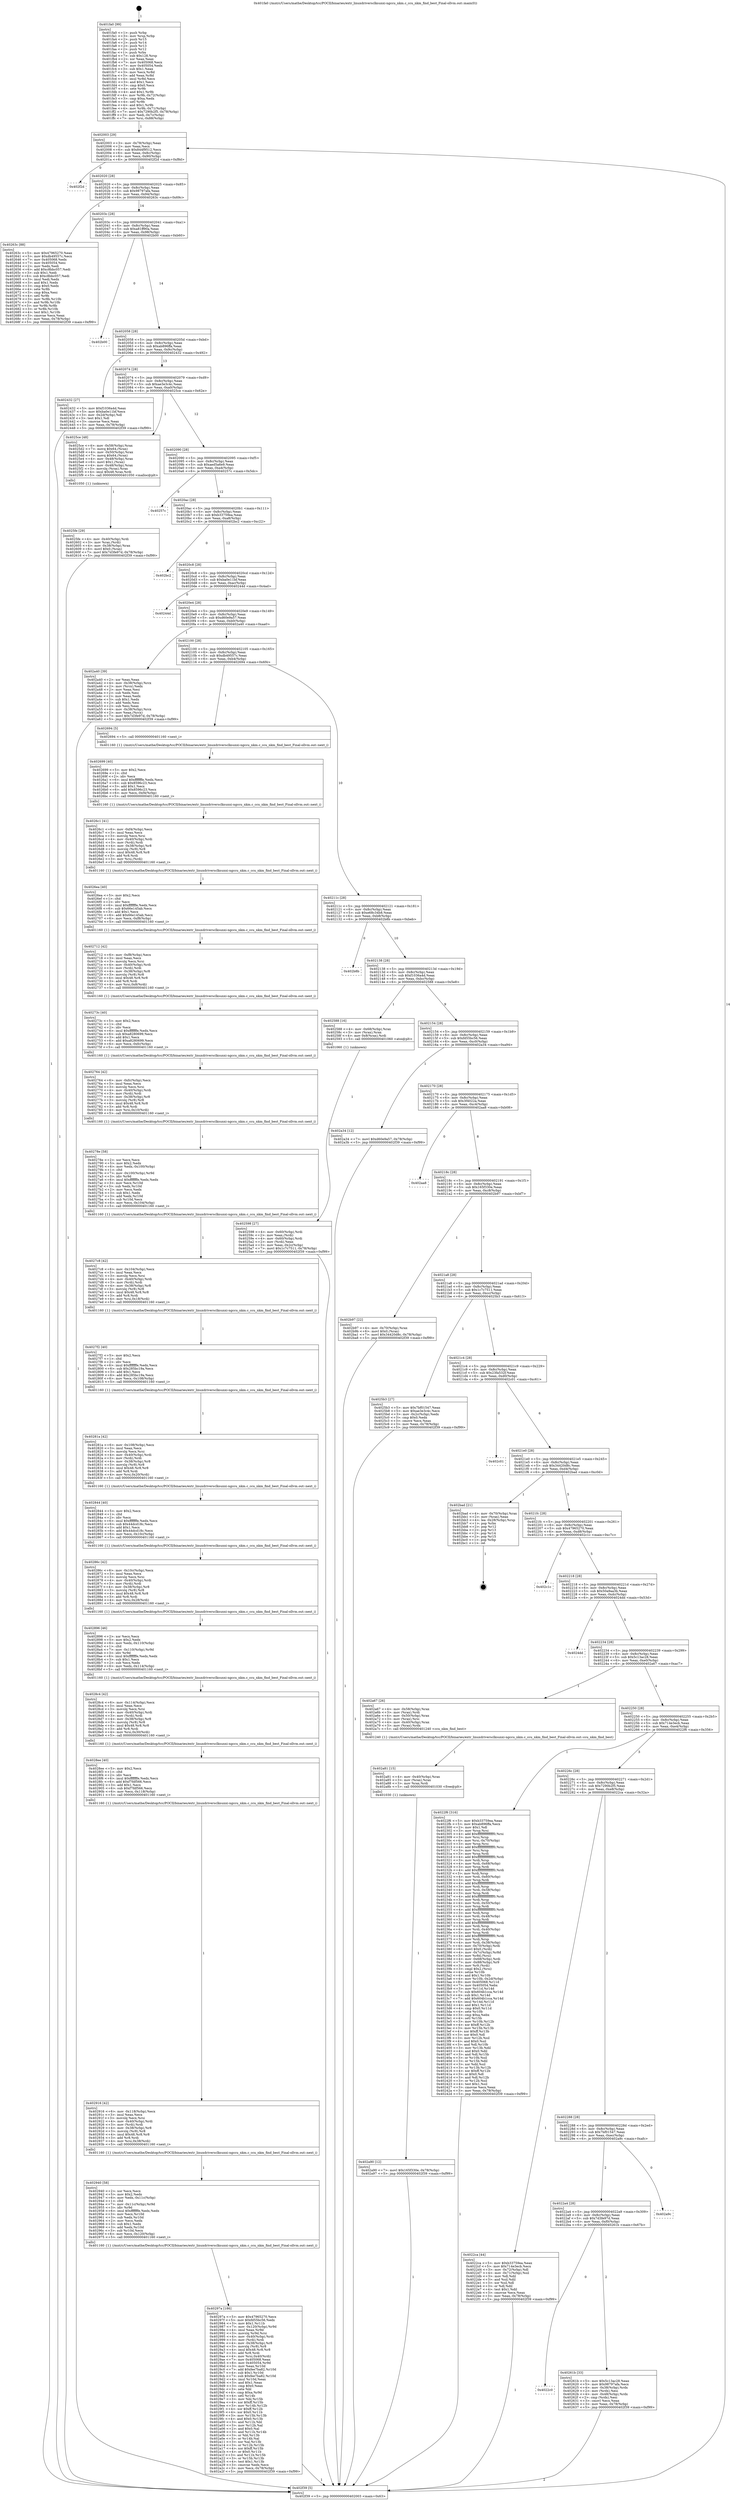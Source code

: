 digraph "0x401fa0" {
  label = "0x401fa0 (/mnt/c/Users/mathe/Desktop/tcc/POCII/binaries/extr_linuxdriversclksunxi-ngccu_nkm.c_ccu_nkm_find_best_Final-ollvm.out::main(0))"
  labelloc = "t"
  node[shape=record]

  Entry [label="",width=0.3,height=0.3,shape=circle,fillcolor=black,style=filled]
  "0x402003" [label="{
     0x402003 [29]\l
     | [instrs]\l
     &nbsp;&nbsp;0x402003 \<+3\>: mov -0x78(%rbp),%eax\l
     &nbsp;&nbsp;0x402006 \<+2\>: mov %eax,%ecx\l
     &nbsp;&nbsp;0x402008 \<+6\>: sub $0x844f9512,%ecx\l
     &nbsp;&nbsp;0x40200e \<+6\>: mov %eax,-0x8c(%rbp)\l
     &nbsp;&nbsp;0x402014 \<+6\>: mov %ecx,-0x90(%rbp)\l
     &nbsp;&nbsp;0x40201a \<+6\>: je 0000000000402f2d \<main+0xf8d\>\l
  }"]
  "0x402f2d" [label="{
     0x402f2d\l
  }", style=dashed]
  "0x402020" [label="{
     0x402020 [28]\l
     | [instrs]\l
     &nbsp;&nbsp;0x402020 \<+5\>: jmp 0000000000402025 \<main+0x85\>\l
     &nbsp;&nbsp;0x402025 \<+6\>: mov -0x8c(%rbp),%eax\l
     &nbsp;&nbsp;0x40202b \<+5\>: sub $0x98797afa,%eax\l
     &nbsp;&nbsp;0x402030 \<+6\>: mov %eax,-0x94(%rbp)\l
     &nbsp;&nbsp;0x402036 \<+6\>: je 000000000040263c \<main+0x69c\>\l
  }"]
  Exit [label="",width=0.3,height=0.3,shape=circle,fillcolor=black,style=filled,peripheries=2]
  "0x40263c" [label="{
     0x40263c [88]\l
     | [instrs]\l
     &nbsp;&nbsp;0x40263c \<+5\>: mov $0x47965270,%eax\l
     &nbsp;&nbsp;0x402641 \<+5\>: mov $0xdb49557c,%ecx\l
     &nbsp;&nbsp;0x402646 \<+7\>: mov 0x405068,%edx\l
     &nbsp;&nbsp;0x40264d \<+7\>: mov 0x405054,%esi\l
     &nbsp;&nbsp;0x402654 \<+2\>: mov %edx,%edi\l
     &nbsp;&nbsp;0x402656 \<+6\>: add $0xc8bbc057,%edi\l
     &nbsp;&nbsp;0x40265c \<+3\>: sub $0x1,%edi\l
     &nbsp;&nbsp;0x40265f \<+6\>: sub $0xc8bbc057,%edi\l
     &nbsp;&nbsp;0x402665 \<+3\>: imul %edi,%edx\l
     &nbsp;&nbsp;0x402668 \<+3\>: and $0x1,%edx\l
     &nbsp;&nbsp;0x40266b \<+3\>: cmp $0x0,%edx\l
     &nbsp;&nbsp;0x40266e \<+4\>: sete %r8b\l
     &nbsp;&nbsp;0x402672 \<+3\>: cmp $0xa,%esi\l
     &nbsp;&nbsp;0x402675 \<+4\>: setl %r9b\l
     &nbsp;&nbsp;0x402679 \<+3\>: mov %r8b,%r10b\l
     &nbsp;&nbsp;0x40267c \<+3\>: and %r9b,%r10b\l
     &nbsp;&nbsp;0x40267f \<+3\>: xor %r9b,%r8b\l
     &nbsp;&nbsp;0x402682 \<+3\>: or %r8b,%r10b\l
     &nbsp;&nbsp;0x402685 \<+4\>: test $0x1,%r10b\l
     &nbsp;&nbsp;0x402689 \<+3\>: cmovne %ecx,%eax\l
     &nbsp;&nbsp;0x40268c \<+3\>: mov %eax,-0x78(%rbp)\l
     &nbsp;&nbsp;0x40268f \<+5\>: jmp 0000000000402f39 \<main+0xf99\>\l
  }"]
  "0x40203c" [label="{
     0x40203c [28]\l
     | [instrs]\l
     &nbsp;&nbsp;0x40203c \<+5\>: jmp 0000000000402041 \<main+0xa1\>\l
     &nbsp;&nbsp;0x402041 \<+6\>: mov -0x8c(%rbp),%eax\l
     &nbsp;&nbsp;0x402047 \<+5\>: sub $0xa81ff90a,%eax\l
     &nbsp;&nbsp;0x40204c \<+6\>: mov %eax,-0x98(%rbp)\l
     &nbsp;&nbsp;0x402052 \<+6\>: je 0000000000402b00 \<main+0xb60\>\l
  }"]
  "0x402a90" [label="{
     0x402a90 [12]\l
     | [instrs]\l
     &nbsp;&nbsp;0x402a90 \<+7\>: movl $0x165f330e,-0x78(%rbp)\l
     &nbsp;&nbsp;0x402a97 \<+5\>: jmp 0000000000402f39 \<main+0xf99\>\l
  }"]
  "0x402b00" [label="{
     0x402b00\l
  }", style=dashed]
  "0x402058" [label="{
     0x402058 [28]\l
     | [instrs]\l
     &nbsp;&nbsp;0x402058 \<+5\>: jmp 000000000040205d \<main+0xbd\>\l
     &nbsp;&nbsp;0x40205d \<+6\>: mov -0x8c(%rbp),%eax\l
     &nbsp;&nbsp;0x402063 \<+5\>: sub $0xab896ffa,%eax\l
     &nbsp;&nbsp;0x402068 \<+6\>: mov %eax,-0x9c(%rbp)\l
     &nbsp;&nbsp;0x40206e \<+6\>: je 0000000000402432 \<main+0x492\>\l
  }"]
  "0x402a81" [label="{
     0x402a81 [15]\l
     | [instrs]\l
     &nbsp;&nbsp;0x402a81 \<+4\>: mov -0x40(%rbp),%rax\l
     &nbsp;&nbsp;0x402a85 \<+3\>: mov (%rax),%rax\l
     &nbsp;&nbsp;0x402a88 \<+3\>: mov %rax,%rdi\l
     &nbsp;&nbsp;0x402a8b \<+5\>: call 0000000000401030 \<free@plt\>\l
     | [calls]\l
     &nbsp;&nbsp;0x401030 \{1\} (unknown)\l
  }"]
  "0x402432" [label="{
     0x402432 [27]\l
     | [instrs]\l
     &nbsp;&nbsp;0x402432 \<+5\>: mov $0xf1036a4d,%eax\l
     &nbsp;&nbsp;0x402437 \<+5\>: mov $0xba0e11bf,%ecx\l
     &nbsp;&nbsp;0x40243c \<+3\>: mov -0x2d(%rbp),%dl\l
     &nbsp;&nbsp;0x40243f \<+3\>: test $0x1,%dl\l
     &nbsp;&nbsp;0x402442 \<+3\>: cmovne %ecx,%eax\l
     &nbsp;&nbsp;0x402445 \<+3\>: mov %eax,-0x78(%rbp)\l
     &nbsp;&nbsp;0x402448 \<+5\>: jmp 0000000000402f39 \<main+0xf99\>\l
  }"]
  "0x402074" [label="{
     0x402074 [28]\l
     | [instrs]\l
     &nbsp;&nbsp;0x402074 \<+5\>: jmp 0000000000402079 \<main+0xd9\>\l
     &nbsp;&nbsp;0x402079 \<+6\>: mov -0x8c(%rbp),%eax\l
     &nbsp;&nbsp;0x40207f \<+5\>: sub $0xae3e3c4c,%eax\l
     &nbsp;&nbsp;0x402084 \<+6\>: mov %eax,-0xa0(%rbp)\l
     &nbsp;&nbsp;0x40208a \<+6\>: je 00000000004025ce \<main+0x62e\>\l
  }"]
  "0x40297a" [label="{
     0x40297a [186]\l
     | [instrs]\l
     &nbsp;&nbsp;0x40297a \<+5\>: mov $0x47965270,%ecx\l
     &nbsp;&nbsp;0x40297f \<+5\>: mov $0xfd55bc56,%edx\l
     &nbsp;&nbsp;0x402984 \<+3\>: mov $0x1,%r11b\l
     &nbsp;&nbsp;0x402987 \<+7\>: mov -0x120(%rbp),%r9d\l
     &nbsp;&nbsp;0x40298e \<+4\>: imul %eax,%r9d\l
     &nbsp;&nbsp;0x402992 \<+3\>: movslq %r9d,%rsi\l
     &nbsp;&nbsp;0x402995 \<+4\>: mov -0x40(%rbp),%rdi\l
     &nbsp;&nbsp;0x402999 \<+3\>: mov (%rdi),%rdi\l
     &nbsp;&nbsp;0x40299c \<+4\>: mov -0x38(%rbp),%r8\l
     &nbsp;&nbsp;0x4029a0 \<+3\>: movslq (%r8),%r8\l
     &nbsp;&nbsp;0x4029a3 \<+4\>: imul $0x48,%r8,%r8\l
     &nbsp;&nbsp;0x4029a7 \<+3\>: add %r8,%rdi\l
     &nbsp;&nbsp;0x4029aa \<+4\>: mov %rsi,0x40(%rdi)\l
     &nbsp;&nbsp;0x4029ae \<+7\>: mov 0x405068,%eax\l
     &nbsp;&nbsp;0x4029b5 \<+8\>: mov 0x405054,%r9d\l
     &nbsp;&nbsp;0x4029bd \<+3\>: mov %eax,%r10d\l
     &nbsp;&nbsp;0x4029c0 \<+7\>: add $0xfee7ba82,%r10d\l
     &nbsp;&nbsp;0x4029c7 \<+4\>: sub $0x1,%r10d\l
     &nbsp;&nbsp;0x4029cb \<+7\>: sub $0xfee7ba82,%r10d\l
     &nbsp;&nbsp;0x4029d2 \<+4\>: imul %r10d,%eax\l
     &nbsp;&nbsp;0x4029d6 \<+3\>: and $0x1,%eax\l
     &nbsp;&nbsp;0x4029d9 \<+3\>: cmp $0x0,%eax\l
     &nbsp;&nbsp;0x4029dc \<+3\>: sete %bl\l
     &nbsp;&nbsp;0x4029df \<+4\>: cmp $0xa,%r9d\l
     &nbsp;&nbsp;0x4029e3 \<+4\>: setl %r14b\l
     &nbsp;&nbsp;0x4029e7 \<+3\>: mov %bl,%r15b\l
     &nbsp;&nbsp;0x4029ea \<+4\>: xor $0xff,%r15b\l
     &nbsp;&nbsp;0x4029ee \<+3\>: mov %r14b,%r12b\l
     &nbsp;&nbsp;0x4029f1 \<+4\>: xor $0xff,%r12b\l
     &nbsp;&nbsp;0x4029f5 \<+4\>: xor $0x0,%r11b\l
     &nbsp;&nbsp;0x4029f9 \<+3\>: mov %r15b,%r13b\l
     &nbsp;&nbsp;0x4029fc \<+4\>: and $0x0,%r13b\l
     &nbsp;&nbsp;0x402a00 \<+3\>: and %r11b,%bl\l
     &nbsp;&nbsp;0x402a03 \<+3\>: mov %r12b,%al\l
     &nbsp;&nbsp;0x402a06 \<+2\>: and $0x0,%al\l
     &nbsp;&nbsp;0x402a08 \<+3\>: and %r11b,%r14b\l
     &nbsp;&nbsp;0x402a0b \<+3\>: or %bl,%r13b\l
     &nbsp;&nbsp;0x402a0e \<+3\>: or %r14b,%al\l
     &nbsp;&nbsp;0x402a11 \<+3\>: xor %al,%r13b\l
     &nbsp;&nbsp;0x402a14 \<+3\>: or %r12b,%r15b\l
     &nbsp;&nbsp;0x402a17 \<+4\>: xor $0xff,%r15b\l
     &nbsp;&nbsp;0x402a1b \<+4\>: or $0x0,%r11b\l
     &nbsp;&nbsp;0x402a1f \<+3\>: and %r11b,%r15b\l
     &nbsp;&nbsp;0x402a22 \<+3\>: or %r15b,%r13b\l
     &nbsp;&nbsp;0x402a25 \<+4\>: test $0x1,%r13b\l
     &nbsp;&nbsp;0x402a29 \<+3\>: cmovne %edx,%ecx\l
     &nbsp;&nbsp;0x402a2c \<+3\>: mov %ecx,-0x78(%rbp)\l
     &nbsp;&nbsp;0x402a2f \<+5\>: jmp 0000000000402f39 \<main+0xf99\>\l
  }"]
  "0x4025ce" [label="{
     0x4025ce [48]\l
     | [instrs]\l
     &nbsp;&nbsp;0x4025ce \<+4\>: mov -0x58(%rbp),%rax\l
     &nbsp;&nbsp;0x4025d2 \<+7\>: movq $0x64,(%rax)\l
     &nbsp;&nbsp;0x4025d9 \<+4\>: mov -0x50(%rbp),%rax\l
     &nbsp;&nbsp;0x4025dd \<+7\>: movq $0x64,(%rax)\l
     &nbsp;&nbsp;0x4025e4 \<+4\>: mov -0x48(%rbp),%rax\l
     &nbsp;&nbsp;0x4025e8 \<+6\>: movl $0x1,(%rax)\l
     &nbsp;&nbsp;0x4025ee \<+4\>: mov -0x48(%rbp),%rax\l
     &nbsp;&nbsp;0x4025f2 \<+3\>: movslq (%rax),%rax\l
     &nbsp;&nbsp;0x4025f5 \<+4\>: imul $0x48,%rax,%rdi\l
     &nbsp;&nbsp;0x4025f9 \<+5\>: call 0000000000401050 \<malloc@plt\>\l
     | [calls]\l
     &nbsp;&nbsp;0x401050 \{1\} (unknown)\l
  }"]
  "0x402090" [label="{
     0x402090 [28]\l
     | [instrs]\l
     &nbsp;&nbsp;0x402090 \<+5\>: jmp 0000000000402095 \<main+0xf5\>\l
     &nbsp;&nbsp;0x402095 \<+6\>: mov -0x8c(%rbp),%eax\l
     &nbsp;&nbsp;0x40209b \<+5\>: sub $0xaed5a6e9,%eax\l
     &nbsp;&nbsp;0x4020a0 \<+6\>: mov %eax,-0xa4(%rbp)\l
     &nbsp;&nbsp;0x4020a6 \<+6\>: je 000000000040257c \<main+0x5dc\>\l
  }"]
  "0x402940" [label="{
     0x402940 [58]\l
     | [instrs]\l
     &nbsp;&nbsp;0x402940 \<+2\>: xor %ecx,%ecx\l
     &nbsp;&nbsp;0x402942 \<+5\>: mov $0x2,%edx\l
     &nbsp;&nbsp;0x402947 \<+6\>: mov %edx,-0x11c(%rbp)\l
     &nbsp;&nbsp;0x40294d \<+1\>: cltd\l
     &nbsp;&nbsp;0x40294e \<+7\>: mov -0x11c(%rbp),%r9d\l
     &nbsp;&nbsp;0x402955 \<+3\>: idiv %r9d\l
     &nbsp;&nbsp;0x402958 \<+6\>: imul $0xfffffffe,%edx,%edx\l
     &nbsp;&nbsp;0x40295e \<+3\>: mov %ecx,%r10d\l
     &nbsp;&nbsp;0x402961 \<+3\>: sub %edx,%r10d\l
     &nbsp;&nbsp;0x402964 \<+2\>: mov %ecx,%edx\l
     &nbsp;&nbsp;0x402966 \<+3\>: sub $0x1,%edx\l
     &nbsp;&nbsp;0x402969 \<+3\>: add %edx,%r10d\l
     &nbsp;&nbsp;0x40296c \<+3\>: sub %r10d,%ecx\l
     &nbsp;&nbsp;0x40296f \<+6\>: mov %ecx,-0x120(%rbp)\l
     &nbsp;&nbsp;0x402975 \<+5\>: call 0000000000401160 \<next_i\>\l
     | [calls]\l
     &nbsp;&nbsp;0x401160 \{1\} (/mnt/c/Users/mathe/Desktop/tcc/POCII/binaries/extr_linuxdriversclksunxi-ngccu_nkm.c_ccu_nkm_find_best_Final-ollvm.out::next_i)\l
  }"]
  "0x40257c" [label="{
     0x40257c\l
  }", style=dashed]
  "0x4020ac" [label="{
     0x4020ac [28]\l
     | [instrs]\l
     &nbsp;&nbsp;0x4020ac \<+5\>: jmp 00000000004020b1 \<main+0x111\>\l
     &nbsp;&nbsp;0x4020b1 \<+6\>: mov -0x8c(%rbp),%eax\l
     &nbsp;&nbsp;0x4020b7 \<+5\>: sub $0xb33759ea,%eax\l
     &nbsp;&nbsp;0x4020bc \<+6\>: mov %eax,-0xa8(%rbp)\l
     &nbsp;&nbsp;0x4020c2 \<+6\>: je 0000000000402bc2 \<main+0xc22\>\l
  }"]
  "0x402916" [label="{
     0x402916 [42]\l
     | [instrs]\l
     &nbsp;&nbsp;0x402916 \<+6\>: mov -0x118(%rbp),%ecx\l
     &nbsp;&nbsp;0x40291c \<+3\>: imul %eax,%ecx\l
     &nbsp;&nbsp;0x40291f \<+3\>: movslq %ecx,%rsi\l
     &nbsp;&nbsp;0x402922 \<+4\>: mov -0x40(%rbp),%rdi\l
     &nbsp;&nbsp;0x402926 \<+3\>: mov (%rdi),%rdi\l
     &nbsp;&nbsp;0x402929 \<+4\>: mov -0x38(%rbp),%r8\l
     &nbsp;&nbsp;0x40292d \<+3\>: movslq (%r8),%r8\l
     &nbsp;&nbsp;0x402930 \<+4\>: imul $0x48,%r8,%r8\l
     &nbsp;&nbsp;0x402934 \<+3\>: add %r8,%rdi\l
     &nbsp;&nbsp;0x402937 \<+4\>: mov %rsi,0x38(%rdi)\l
     &nbsp;&nbsp;0x40293b \<+5\>: call 0000000000401160 \<next_i\>\l
     | [calls]\l
     &nbsp;&nbsp;0x401160 \{1\} (/mnt/c/Users/mathe/Desktop/tcc/POCII/binaries/extr_linuxdriversclksunxi-ngccu_nkm.c_ccu_nkm_find_best_Final-ollvm.out::next_i)\l
  }"]
  "0x402bc2" [label="{
     0x402bc2\l
  }", style=dashed]
  "0x4020c8" [label="{
     0x4020c8 [28]\l
     | [instrs]\l
     &nbsp;&nbsp;0x4020c8 \<+5\>: jmp 00000000004020cd \<main+0x12d\>\l
     &nbsp;&nbsp;0x4020cd \<+6\>: mov -0x8c(%rbp),%eax\l
     &nbsp;&nbsp;0x4020d3 \<+5\>: sub $0xba0e11bf,%eax\l
     &nbsp;&nbsp;0x4020d8 \<+6\>: mov %eax,-0xac(%rbp)\l
     &nbsp;&nbsp;0x4020de \<+6\>: je 000000000040244d \<main+0x4ad\>\l
  }"]
  "0x4028ee" [label="{
     0x4028ee [40]\l
     | [instrs]\l
     &nbsp;&nbsp;0x4028ee \<+5\>: mov $0x2,%ecx\l
     &nbsp;&nbsp;0x4028f3 \<+1\>: cltd\l
     &nbsp;&nbsp;0x4028f4 \<+2\>: idiv %ecx\l
     &nbsp;&nbsp;0x4028f6 \<+6\>: imul $0xfffffffe,%edx,%ecx\l
     &nbsp;&nbsp;0x4028fc \<+6\>: add $0xf7fdf566,%ecx\l
     &nbsp;&nbsp;0x402902 \<+3\>: add $0x1,%ecx\l
     &nbsp;&nbsp;0x402905 \<+6\>: sub $0xf7fdf566,%ecx\l
     &nbsp;&nbsp;0x40290b \<+6\>: mov %ecx,-0x118(%rbp)\l
     &nbsp;&nbsp;0x402911 \<+5\>: call 0000000000401160 \<next_i\>\l
     | [calls]\l
     &nbsp;&nbsp;0x401160 \{1\} (/mnt/c/Users/mathe/Desktop/tcc/POCII/binaries/extr_linuxdriversclksunxi-ngccu_nkm.c_ccu_nkm_find_best_Final-ollvm.out::next_i)\l
  }"]
  "0x40244d" [label="{
     0x40244d\l
  }", style=dashed]
  "0x4020e4" [label="{
     0x4020e4 [28]\l
     | [instrs]\l
     &nbsp;&nbsp;0x4020e4 \<+5\>: jmp 00000000004020e9 \<main+0x149\>\l
     &nbsp;&nbsp;0x4020e9 \<+6\>: mov -0x8c(%rbp),%eax\l
     &nbsp;&nbsp;0x4020ef \<+5\>: sub $0xd60e9a57,%eax\l
     &nbsp;&nbsp;0x4020f4 \<+6\>: mov %eax,-0xb0(%rbp)\l
     &nbsp;&nbsp;0x4020fa \<+6\>: je 0000000000402a40 \<main+0xaa0\>\l
  }"]
  "0x4028c4" [label="{
     0x4028c4 [42]\l
     | [instrs]\l
     &nbsp;&nbsp;0x4028c4 \<+6\>: mov -0x114(%rbp),%ecx\l
     &nbsp;&nbsp;0x4028ca \<+3\>: imul %eax,%ecx\l
     &nbsp;&nbsp;0x4028cd \<+3\>: movslq %ecx,%rsi\l
     &nbsp;&nbsp;0x4028d0 \<+4\>: mov -0x40(%rbp),%rdi\l
     &nbsp;&nbsp;0x4028d4 \<+3\>: mov (%rdi),%rdi\l
     &nbsp;&nbsp;0x4028d7 \<+4\>: mov -0x38(%rbp),%r8\l
     &nbsp;&nbsp;0x4028db \<+3\>: movslq (%r8),%r8\l
     &nbsp;&nbsp;0x4028de \<+4\>: imul $0x48,%r8,%r8\l
     &nbsp;&nbsp;0x4028e2 \<+3\>: add %r8,%rdi\l
     &nbsp;&nbsp;0x4028e5 \<+4\>: mov %rsi,0x30(%rdi)\l
     &nbsp;&nbsp;0x4028e9 \<+5\>: call 0000000000401160 \<next_i\>\l
     | [calls]\l
     &nbsp;&nbsp;0x401160 \{1\} (/mnt/c/Users/mathe/Desktop/tcc/POCII/binaries/extr_linuxdriversclksunxi-ngccu_nkm.c_ccu_nkm_find_best_Final-ollvm.out::next_i)\l
  }"]
  "0x402a40" [label="{
     0x402a40 [39]\l
     | [instrs]\l
     &nbsp;&nbsp;0x402a40 \<+2\>: xor %eax,%eax\l
     &nbsp;&nbsp;0x402a42 \<+4\>: mov -0x38(%rbp),%rcx\l
     &nbsp;&nbsp;0x402a46 \<+2\>: mov (%rcx),%edx\l
     &nbsp;&nbsp;0x402a48 \<+2\>: mov %eax,%esi\l
     &nbsp;&nbsp;0x402a4a \<+2\>: sub %edx,%esi\l
     &nbsp;&nbsp;0x402a4c \<+2\>: mov %eax,%edx\l
     &nbsp;&nbsp;0x402a4e \<+3\>: sub $0x1,%edx\l
     &nbsp;&nbsp;0x402a51 \<+2\>: add %edx,%esi\l
     &nbsp;&nbsp;0x402a53 \<+2\>: sub %esi,%eax\l
     &nbsp;&nbsp;0x402a55 \<+4\>: mov -0x38(%rbp),%rcx\l
     &nbsp;&nbsp;0x402a59 \<+2\>: mov %eax,(%rcx)\l
     &nbsp;&nbsp;0x402a5b \<+7\>: movl $0x7d3fe97d,-0x78(%rbp)\l
     &nbsp;&nbsp;0x402a62 \<+5\>: jmp 0000000000402f39 \<main+0xf99\>\l
  }"]
  "0x402100" [label="{
     0x402100 [28]\l
     | [instrs]\l
     &nbsp;&nbsp;0x402100 \<+5\>: jmp 0000000000402105 \<main+0x165\>\l
     &nbsp;&nbsp;0x402105 \<+6\>: mov -0x8c(%rbp),%eax\l
     &nbsp;&nbsp;0x40210b \<+5\>: sub $0xdb49557c,%eax\l
     &nbsp;&nbsp;0x402110 \<+6\>: mov %eax,-0xb4(%rbp)\l
     &nbsp;&nbsp;0x402116 \<+6\>: je 0000000000402694 \<main+0x6f4\>\l
  }"]
  "0x402896" [label="{
     0x402896 [46]\l
     | [instrs]\l
     &nbsp;&nbsp;0x402896 \<+2\>: xor %ecx,%ecx\l
     &nbsp;&nbsp;0x402898 \<+5\>: mov $0x2,%edx\l
     &nbsp;&nbsp;0x40289d \<+6\>: mov %edx,-0x110(%rbp)\l
     &nbsp;&nbsp;0x4028a3 \<+1\>: cltd\l
     &nbsp;&nbsp;0x4028a4 \<+7\>: mov -0x110(%rbp),%r9d\l
     &nbsp;&nbsp;0x4028ab \<+3\>: idiv %r9d\l
     &nbsp;&nbsp;0x4028ae \<+6\>: imul $0xfffffffe,%edx,%edx\l
     &nbsp;&nbsp;0x4028b4 \<+3\>: sub $0x1,%ecx\l
     &nbsp;&nbsp;0x4028b7 \<+2\>: sub %ecx,%edx\l
     &nbsp;&nbsp;0x4028b9 \<+6\>: mov %edx,-0x114(%rbp)\l
     &nbsp;&nbsp;0x4028bf \<+5\>: call 0000000000401160 \<next_i\>\l
     | [calls]\l
     &nbsp;&nbsp;0x401160 \{1\} (/mnt/c/Users/mathe/Desktop/tcc/POCII/binaries/extr_linuxdriversclksunxi-ngccu_nkm.c_ccu_nkm_find_best_Final-ollvm.out::next_i)\l
  }"]
  "0x402694" [label="{
     0x402694 [5]\l
     | [instrs]\l
     &nbsp;&nbsp;0x402694 \<+5\>: call 0000000000401160 \<next_i\>\l
     | [calls]\l
     &nbsp;&nbsp;0x401160 \{1\} (/mnt/c/Users/mathe/Desktop/tcc/POCII/binaries/extr_linuxdriversclksunxi-ngccu_nkm.c_ccu_nkm_find_best_Final-ollvm.out::next_i)\l
  }"]
  "0x40211c" [label="{
     0x40211c [28]\l
     | [instrs]\l
     &nbsp;&nbsp;0x40211c \<+5\>: jmp 0000000000402121 \<main+0x181\>\l
     &nbsp;&nbsp;0x402121 \<+6\>: mov -0x8c(%rbp),%eax\l
     &nbsp;&nbsp;0x402127 \<+5\>: sub $0xe68c34b8,%eax\l
     &nbsp;&nbsp;0x40212c \<+6\>: mov %eax,-0xb8(%rbp)\l
     &nbsp;&nbsp;0x402132 \<+6\>: je 0000000000402b8b \<main+0xbeb\>\l
  }"]
  "0x40286c" [label="{
     0x40286c [42]\l
     | [instrs]\l
     &nbsp;&nbsp;0x40286c \<+6\>: mov -0x10c(%rbp),%ecx\l
     &nbsp;&nbsp;0x402872 \<+3\>: imul %eax,%ecx\l
     &nbsp;&nbsp;0x402875 \<+3\>: movslq %ecx,%rsi\l
     &nbsp;&nbsp;0x402878 \<+4\>: mov -0x40(%rbp),%rdi\l
     &nbsp;&nbsp;0x40287c \<+3\>: mov (%rdi),%rdi\l
     &nbsp;&nbsp;0x40287f \<+4\>: mov -0x38(%rbp),%r8\l
     &nbsp;&nbsp;0x402883 \<+3\>: movslq (%r8),%r8\l
     &nbsp;&nbsp;0x402886 \<+4\>: imul $0x48,%r8,%r8\l
     &nbsp;&nbsp;0x40288a \<+3\>: add %r8,%rdi\l
     &nbsp;&nbsp;0x40288d \<+4\>: mov %rsi,0x28(%rdi)\l
     &nbsp;&nbsp;0x402891 \<+5\>: call 0000000000401160 \<next_i\>\l
     | [calls]\l
     &nbsp;&nbsp;0x401160 \{1\} (/mnt/c/Users/mathe/Desktop/tcc/POCII/binaries/extr_linuxdriversclksunxi-ngccu_nkm.c_ccu_nkm_find_best_Final-ollvm.out::next_i)\l
  }"]
  "0x402b8b" [label="{
     0x402b8b\l
  }", style=dashed]
  "0x402138" [label="{
     0x402138 [28]\l
     | [instrs]\l
     &nbsp;&nbsp;0x402138 \<+5\>: jmp 000000000040213d \<main+0x19d\>\l
     &nbsp;&nbsp;0x40213d \<+6\>: mov -0x8c(%rbp),%eax\l
     &nbsp;&nbsp;0x402143 \<+5\>: sub $0xf1036a4d,%eax\l
     &nbsp;&nbsp;0x402148 \<+6\>: mov %eax,-0xbc(%rbp)\l
     &nbsp;&nbsp;0x40214e \<+6\>: je 0000000000402588 \<main+0x5e8\>\l
  }"]
  "0x402844" [label="{
     0x402844 [40]\l
     | [instrs]\l
     &nbsp;&nbsp;0x402844 \<+5\>: mov $0x2,%ecx\l
     &nbsp;&nbsp;0x402849 \<+1\>: cltd\l
     &nbsp;&nbsp;0x40284a \<+2\>: idiv %ecx\l
     &nbsp;&nbsp;0x40284c \<+6\>: imul $0xfffffffe,%edx,%ecx\l
     &nbsp;&nbsp;0x402852 \<+6\>: sub $0x44dcd18c,%ecx\l
     &nbsp;&nbsp;0x402858 \<+3\>: add $0x1,%ecx\l
     &nbsp;&nbsp;0x40285b \<+6\>: add $0x44dcd18c,%ecx\l
     &nbsp;&nbsp;0x402861 \<+6\>: mov %ecx,-0x10c(%rbp)\l
     &nbsp;&nbsp;0x402867 \<+5\>: call 0000000000401160 \<next_i\>\l
     | [calls]\l
     &nbsp;&nbsp;0x401160 \{1\} (/mnt/c/Users/mathe/Desktop/tcc/POCII/binaries/extr_linuxdriversclksunxi-ngccu_nkm.c_ccu_nkm_find_best_Final-ollvm.out::next_i)\l
  }"]
  "0x402588" [label="{
     0x402588 [16]\l
     | [instrs]\l
     &nbsp;&nbsp;0x402588 \<+4\>: mov -0x68(%rbp),%rax\l
     &nbsp;&nbsp;0x40258c \<+3\>: mov (%rax),%rax\l
     &nbsp;&nbsp;0x40258f \<+4\>: mov 0x8(%rax),%rdi\l
     &nbsp;&nbsp;0x402593 \<+5\>: call 0000000000401060 \<atoi@plt\>\l
     | [calls]\l
     &nbsp;&nbsp;0x401060 \{1\} (unknown)\l
  }"]
  "0x402154" [label="{
     0x402154 [28]\l
     | [instrs]\l
     &nbsp;&nbsp;0x402154 \<+5\>: jmp 0000000000402159 \<main+0x1b9\>\l
     &nbsp;&nbsp;0x402159 \<+6\>: mov -0x8c(%rbp),%eax\l
     &nbsp;&nbsp;0x40215f \<+5\>: sub $0xfd55bc56,%eax\l
     &nbsp;&nbsp;0x402164 \<+6\>: mov %eax,-0xc0(%rbp)\l
     &nbsp;&nbsp;0x40216a \<+6\>: je 0000000000402a34 \<main+0xa94\>\l
  }"]
  "0x40281a" [label="{
     0x40281a [42]\l
     | [instrs]\l
     &nbsp;&nbsp;0x40281a \<+6\>: mov -0x108(%rbp),%ecx\l
     &nbsp;&nbsp;0x402820 \<+3\>: imul %eax,%ecx\l
     &nbsp;&nbsp;0x402823 \<+3\>: movslq %ecx,%rsi\l
     &nbsp;&nbsp;0x402826 \<+4\>: mov -0x40(%rbp),%rdi\l
     &nbsp;&nbsp;0x40282a \<+3\>: mov (%rdi),%rdi\l
     &nbsp;&nbsp;0x40282d \<+4\>: mov -0x38(%rbp),%r8\l
     &nbsp;&nbsp;0x402831 \<+3\>: movslq (%r8),%r8\l
     &nbsp;&nbsp;0x402834 \<+4\>: imul $0x48,%r8,%r8\l
     &nbsp;&nbsp;0x402838 \<+3\>: add %r8,%rdi\l
     &nbsp;&nbsp;0x40283b \<+4\>: mov %rsi,0x20(%rdi)\l
     &nbsp;&nbsp;0x40283f \<+5\>: call 0000000000401160 \<next_i\>\l
     | [calls]\l
     &nbsp;&nbsp;0x401160 \{1\} (/mnt/c/Users/mathe/Desktop/tcc/POCII/binaries/extr_linuxdriversclksunxi-ngccu_nkm.c_ccu_nkm_find_best_Final-ollvm.out::next_i)\l
  }"]
  "0x402a34" [label="{
     0x402a34 [12]\l
     | [instrs]\l
     &nbsp;&nbsp;0x402a34 \<+7\>: movl $0xd60e9a57,-0x78(%rbp)\l
     &nbsp;&nbsp;0x402a3b \<+5\>: jmp 0000000000402f39 \<main+0xf99\>\l
  }"]
  "0x402170" [label="{
     0x402170 [28]\l
     | [instrs]\l
     &nbsp;&nbsp;0x402170 \<+5\>: jmp 0000000000402175 \<main+0x1d5\>\l
     &nbsp;&nbsp;0x402175 \<+6\>: mov -0x8c(%rbp),%eax\l
     &nbsp;&nbsp;0x40217b \<+5\>: sub $0x3f4022a,%eax\l
     &nbsp;&nbsp;0x402180 \<+6\>: mov %eax,-0xc4(%rbp)\l
     &nbsp;&nbsp;0x402186 \<+6\>: je 0000000000402aa8 \<main+0xb08\>\l
  }"]
  "0x4027f2" [label="{
     0x4027f2 [40]\l
     | [instrs]\l
     &nbsp;&nbsp;0x4027f2 \<+5\>: mov $0x2,%ecx\l
     &nbsp;&nbsp;0x4027f7 \<+1\>: cltd\l
     &nbsp;&nbsp;0x4027f8 \<+2\>: idiv %ecx\l
     &nbsp;&nbsp;0x4027fa \<+6\>: imul $0xfffffffe,%edx,%ecx\l
     &nbsp;&nbsp;0x402800 \<+6\>: sub $0x285bc19a,%ecx\l
     &nbsp;&nbsp;0x402806 \<+3\>: add $0x1,%ecx\l
     &nbsp;&nbsp;0x402809 \<+6\>: add $0x285bc19a,%ecx\l
     &nbsp;&nbsp;0x40280f \<+6\>: mov %ecx,-0x108(%rbp)\l
     &nbsp;&nbsp;0x402815 \<+5\>: call 0000000000401160 \<next_i\>\l
     | [calls]\l
     &nbsp;&nbsp;0x401160 \{1\} (/mnt/c/Users/mathe/Desktop/tcc/POCII/binaries/extr_linuxdriversclksunxi-ngccu_nkm.c_ccu_nkm_find_best_Final-ollvm.out::next_i)\l
  }"]
  "0x402aa8" [label="{
     0x402aa8\l
  }", style=dashed]
  "0x40218c" [label="{
     0x40218c [28]\l
     | [instrs]\l
     &nbsp;&nbsp;0x40218c \<+5\>: jmp 0000000000402191 \<main+0x1f1\>\l
     &nbsp;&nbsp;0x402191 \<+6\>: mov -0x8c(%rbp),%eax\l
     &nbsp;&nbsp;0x402197 \<+5\>: sub $0x165f330e,%eax\l
     &nbsp;&nbsp;0x40219c \<+6\>: mov %eax,-0xc8(%rbp)\l
     &nbsp;&nbsp;0x4021a2 \<+6\>: je 0000000000402b97 \<main+0xbf7\>\l
  }"]
  "0x4027c8" [label="{
     0x4027c8 [42]\l
     | [instrs]\l
     &nbsp;&nbsp;0x4027c8 \<+6\>: mov -0x104(%rbp),%ecx\l
     &nbsp;&nbsp;0x4027ce \<+3\>: imul %eax,%ecx\l
     &nbsp;&nbsp;0x4027d1 \<+3\>: movslq %ecx,%rsi\l
     &nbsp;&nbsp;0x4027d4 \<+4\>: mov -0x40(%rbp),%rdi\l
     &nbsp;&nbsp;0x4027d8 \<+3\>: mov (%rdi),%rdi\l
     &nbsp;&nbsp;0x4027db \<+4\>: mov -0x38(%rbp),%r8\l
     &nbsp;&nbsp;0x4027df \<+3\>: movslq (%r8),%r8\l
     &nbsp;&nbsp;0x4027e2 \<+4\>: imul $0x48,%r8,%r8\l
     &nbsp;&nbsp;0x4027e6 \<+3\>: add %r8,%rdi\l
     &nbsp;&nbsp;0x4027e9 \<+4\>: mov %rsi,0x18(%rdi)\l
     &nbsp;&nbsp;0x4027ed \<+5\>: call 0000000000401160 \<next_i\>\l
     | [calls]\l
     &nbsp;&nbsp;0x401160 \{1\} (/mnt/c/Users/mathe/Desktop/tcc/POCII/binaries/extr_linuxdriversclksunxi-ngccu_nkm.c_ccu_nkm_find_best_Final-ollvm.out::next_i)\l
  }"]
  "0x402b97" [label="{
     0x402b97 [22]\l
     | [instrs]\l
     &nbsp;&nbsp;0x402b97 \<+4\>: mov -0x70(%rbp),%rax\l
     &nbsp;&nbsp;0x402b9b \<+6\>: movl $0x0,(%rax)\l
     &nbsp;&nbsp;0x402ba1 \<+7\>: movl $0x34420d8c,-0x78(%rbp)\l
     &nbsp;&nbsp;0x402ba8 \<+5\>: jmp 0000000000402f39 \<main+0xf99\>\l
  }"]
  "0x4021a8" [label="{
     0x4021a8 [28]\l
     | [instrs]\l
     &nbsp;&nbsp;0x4021a8 \<+5\>: jmp 00000000004021ad \<main+0x20d\>\l
     &nbsp;&nbsp;0x4021ad \<+6\>: mov -0x8c(%rbp),%eax\l
     &nbsp;&nbsp;0x4021b3 \<+5\>: sub $0x1c7c7511,%eax\l
     &nbsp;&nbsp;0x4021b8 \<+6\>: mov %eax,-0xcc(%rbp)\l
     &nbsp;&nbsp;0x4021be \<+6\>: je 00000000004025b3 \<main+0x613\>\l
  }"]
  "0x40278e" [label="{
     0x40278e [58]\l
     | [instrs]\l
     &nbsp;&nbsp;0x40278e \<+2\>: xor %ecx,%ecx\l
     &nbsp;&nbsp;0x402790 \<+5\>: mov $0x2,%edx\l
     &nbsp;&nbsp;0x402795 \<+6\>: mov %edx,-0x100(%rbp)\l
     &nbsp;&nbsp;0x40279b \<+1\>: cltd\l
     &nbsp;&nbsp;0x40279c \<+7\>: mov -0x100(%rbp),%r9d\l
     &nbsp;&nbsp;0x4027a3 \<+3\>: idiv %r9d\l
     &nbsp;&nbsp;0x4027a6 \<+6\>: imul $0xfffffffe,%edx,%edx\l
     &nbsp;&nbsp;0x4027ac \<+3\>: mov %ecx,%r10d\l
     &nbsp;&nbsp;0x4027af \<+3\>: sub %edx,%r10d\l
     &nbsp;&nbsp;0x4027b2 \<+2\>: mov %ecx,%edx\l
     &nbsp;&nbsp;0x4027b4 \<+3\>: sub $0x1,%edx\l
     &nbsp;&nbsp;0x4027b7 \<+3\>: add %edx,%r10d\l
     &nbsp;&nbsp;0x4027ba \<+3\>: sub %r10d,%ecx\l
     &nbsp;&nbsp;0x4027bd \<+6\>: mov %ecx,-0x104(%rbp)\l
     &nbsp;&nbsp;0x4027c3 \<+5\>: call 0000000000401160 \<next_i\>\l
     | [calls]\l
     &nbsp;&nbsp;0x401160 \{1\} (/mnt/c/Users/mathe/Desktop/tcc/POCII/binaries/extr_linuxdriversclksunxi-ngccu_nkm.c_ccu_nkm_find_best_Final-ollvm.out::next_i)\l
  }"]
  "0x4025b3" [label="{
     0x4025b3 [27]\l
     | [instrs]\l
     &nbsp;&nbsp;0x4025b3 \<+5\>: mov $0x7bf01547,%eax\l
     &nbsp;&nbsp;0x4025b8 \<+5\>: mov $0xae3e3c4c,%ecx\l
     &nbsp;&nbsp;0x4025bd \<+3\>: mov -0x2c(%rbp),%edx\l
     &nbsp;&nbsp;0x4025c0 \<+3\>: cmp $0x0,%edx\l
     &nbsp;&nbsp;0x4025c3 \<+3\>: cmove %ecx,%eax\l
     &nbsp;&nbsp;0x4025c6 \<+3\>: mov %eax,-0x78(%rbp)\l
     &nbsp;&nbsp;0x4025c9 \<+5\>: jmp 0000000000402f39 \<main+0xf99\>\l
  }"]
  "0x4021c4" [label="{
     0x4021c4 [28]\l
     | [instrs]\l
     &nbsp;&nbsp;0x4021c4 \<+5\>: jmp 00000000004021c9 \<main+0x229\>\l
     &nbsp;&nbsp;0x4021c9 \<+6\>: mov -0x8c(%rbp),%eax\l
     &nbsp;&nbsp;0x4021cf \<+5\>: sub $0x23fa532f,%eax\l
     &nbsp;&nbsp;0x4021d4 \<+6\>: mov %eax,-0xd0(%rbp)\l
     &nbsp;&nbsp;0x4021da \<+6\>: je 0000000000402c01 \<main+0xc61\>\l
  }"]
  "0x402764" [label="{
     0x402764 [42]\l
     | [instrs]\l
     &nbsp;&nbsp;0x402764 \<+6\>: mov -0xfc(%rbp),%ecx\l
     &nbsp;&nbsp;0x40276a \<+3\>: imul %eax,%ecx\l
     &nbsp;&nbsp;0x40276d \<+3\>: movslq %ecx,%rsi\l
     &nbsp;&nbsp;0x402770 \<+4\>: mov -0x40(%rbp),%rdi\l
     &nbsp;&nbsp;0x402774 \<+3\>: mov (%rdi),%rdi\l
     &nbsp;&nbsp;0x402777 \<+4\>: mov -0x38(%rbp),%r8\l
     &nbsp;&nbsp;0x40277b \<+3\>: movslq (%r8),%r8\l
     &nbsp;&nbsp;0x40277e \<+4\>: imul $0x48,%r8,%r8\l
     &nbsp;&nbsp;0x402782 \<+3\>: add %r8,%rdi\l
     &nbsp;&nbsp;0x402785 \<+4\>: mov %rsi,0x10(%rdi)\l
     &nbsp;&nbsp;0x402789 \<+5\>: call 0000000000401160 \<next_i\>\l
     | [calls]\l
     &nbsp;&nbsp;0x401160 \{1\} (/mnt/c/Users/mathe/Desktop/tcc/POCII/binaries/extr_linuxdriversclksunxi-ngccu_nkm.c_ccu_nkm_find_best_Final-ollvm.out::next_i)\l
  }"]
  "0x402c01" [label="{
     0x402c01\l
  }", style=dashed]
  "0x4021e0" [label="{
     0x4021e0 [28]\l
     | [instrs]\l
     &nbsp;&nbsp;0x4021e0 \<+5\>: jmp 00000000004021e5 \<main+0x245\>\l
     &nbsp;&nbsp;0x4021e5 \<+6\>: mov -0x8c(%rbp),%eax\l
     &nbsp;&nbsp;0x4021eb \<+5\>: sub $0x34420d8c,%eax\l
     &nbsp;&nbsp;0x4021f0 \<+6\>: mov %eax,-0xd4(%rbp)\l
     &nbsp;&nbsp;0x4021f6 \<+6\>: je 0000000000402bad \<main+0xc0d\>\l
  }"]
  "0x40273c" [label="{
     0x40273c [40]\l
     | [instrs]\l
     &nbsp;&nbsp;0x40273c \<+5\>: mov $0x2,%ecx\l
     &nbsp;&nbsp;0x402741 \<+1\>: cltd\l
     &nbsp;&nbsp;0x402742 \<+2\>: idiv %ecx\l
     &nbsp;&nbsp;0x402744 \<+6\>: imul $0xfffffffe,%edx,%ecx\l
     &nbsp;&nbsp;0x40274a \<+6\>: sub $0xa8280699,%ecx\l
     &nbsp;&nbsp;0x402750 \<+3\>: add $0x1,%ecx\l
     &nbsp;&nbsp;0x402753 \<+6\>: add $0xa8280699,%ecx\l
     &nbsp;&nbsp;0x402759 \<+6\>: mov %ecx,-0xfc(%rbp)\l
     &nbsp;&nbsp;0x40275f \<+5\>: call 0000000000401160 \<next_i\>\l
     | [calls]\l
     &nbsp;&nbsp;0x401160 \{1\} (/mnt/c/Users/mathe/Desktop/tcc/POCII/binaries/extr_linuxdriversclksunxi-ngccu_nkm.c_ccu_nkm_find_best_Final-ollvm.out::next_i)\l
  }"]
  "0x402bad" [label="{
     0x402bad [21]\l
     | [instrs]\l
     &nbsp;&nbsp;0x402bad \<+4\>: mov -0x70(%rbp),%rax\l
     &nbsp;&nbsp;0x402bb1 \<+2\>: mov (%rax),%eax\l
     &nbsp;&nbsp;0x402bb3 \<+4\>: lea -0x28(%rbp),%rsp\l
     &nbsp;&nbsp;0x402bb7 \<+1\>: pop %rbx\l
     &nbsp;&nbsp;0x402bb8 \<+2\>: pop %r12\l
     &nbsp;&nbsp;0x402bba \<+2\>: pop %r13\l
     &nbsp;&nbsp;0x402bbc \<+2\>: pop %r14\l
     &nbsp;&nbsp;0x402bbe \<+2\>: pop %r15\l
     &nbsp;&nbsp;0x402bc0 \<+1\>: pop %rbp\l
     &nbsp;&nbsp;0x402bc1 \<+1\>: ret\l
  }"]
  "0x4021fc" [label="{
     0x4021fc [28]\l
     | [instrs]\l
     &nbsp;&nbsp;0x4021fc \<+5\>: jmp 0000000000402201 \<main+0x261\>\l
     &nbsp;&nbsp;0x402201 \<+6\>: mov -0x8c(%rbp),%eax\l
     &nbsp;&nbsp;0x402207 \<+5\>: sub $0x47965270,%eax\l
     &nbsp;&nbsp;0x40220c \<+6\>: mov %eax,-0xd8(%rbp)\l
     &nbsp;&nbsp;0x402212 \<+6\>: je 0000000000402c1c \<main+0xc7c\>\l
  }"]
  "0x402712" [label="{
     0x402712 [42]\l
     | [instrs]\l
     &nbsp;&nbsp;0x402712 \<+6\>: mov -0xf8(%rbp),%ecx\l
     &nbsp;&nbsp;0x402718 \<+3\>: imul %eax,%ecx\l
     &nbsp;&nbsp;0x40271b \<+3\>: movslq %ecx,%rsi\l
     &nbsp;&nbsp;0x40271e \<+4\>: mov -0x40(%rbp),%rdi\l
     &nbsp;&nbsp;0x402722 \<+3\>: mov (%rdi),%rdi\l
     &nbsp;&nbsp;0x402725 \<+4\>: mov -0x38(%rbp),%r8\l
     &nbsp;&nbsp;0x402729 \<+3\>: movslq (%r8),%r8\l
     &nbsp;&nbsp;0x40272c \<+4\>: imul $0x48,%r8,%r8\l
     &nbsp;&nbsp;0x402730 \<+3\>: add %r8,%rdi\l
     &nbsp;&nbsp;0x402733 \<+4\>: mov %rsi,0x8(%rdi)\l
     &nbsp;&nbsp;0x402737 \<+5\>: call 0000000000401160 \<next_i\>\l
     | [calls]\l
     &nbsp;&nbsp;0x401160 \{1\} (/mnt/c/Users/mathe/Desktop/tcc/POCII/binaries/extr_linuxdriversclksunxi-ngccu_nkm.c_ccu_nkm_find_best_Final-ollvm.out::next_i)\l
  }"]
  "0x402c1c" [label="{
     0x402c1c\l
  }", style=dashed]
  "0x402218" [label="{
     0x402218 [28]\l
     | [instrs]\l
     &nbsp;&nbsp;0x402218 \<+5\>: jmp 000000000040221d \<main+0x27d\>\l
     &nbsp;&nbsp;0x40221d \<+6\>: mov -0x8c(%rbp),%eax\l
     &nbsp;&nbsp;0x402223 \<+5\>: sub $0x50a9aa3b,%eax\l
     &nbsp;&nbsp;0x402228 \<+6\>: mov %eax,-0xdc(%rbp)\l
     &nbsp;&nbsp;0x40222e \<+6\>: je 00000000004024dd \<main+0x53d\>\l
  }"]
  "0x4026ea" [label="{
     0x4026ea [40]\l
     | [instrs]\l
     &nbsp;&nbsp;0x4026ea \<+5\>: mov $0x2,%ecx\l
     &nbsp;&nbsp;0x4026ef \<+1\>: cltd\l
     &nbsp;&nbsp;0x4026f0 \<+2\>: idiv %ecx\l
     &nbsp;&nbsp;0x4026f2 \<+6\>: imul $0xfffffffe,%edx,%ecx\l
     &nbsp;&nbsp;0x4026f8 \<+6\>: sub $0x66e145ab,%ecx\l
     &nbsp;&nbsp;0x4026fe \<+3\>: add $0x1,%ecx\l
     &nbsp;&nbsp;0x402701 \<+6\>: add $0x66e145ab,%ecx\l
     &nbsp;&nbsp;0x402707 \<+6\>: mov %ecx,-0xf8(%rbp)\l
     &nbsp;&nbsp;0x40270d \<+5\>: call 0000000000401160 \<next_i\>\l
     | [calls]\l
     &nbsp;&nbsp;0x401160 \{1\} (/mnt/c/Users/mathe/Desktop/tcc/POCII/binaries/extr_linuxdriversclksunxi-ngccu_nkm.c_ccu_nkm_find_best_Final-ollvm.out::next_i)\l
  }"]
  "0x4024dd" [label="{
     0x4024dd\l
  }", style=dashed]
  "0x402234" [label="{
     0x402234 [28]\l
     | [instrs]\l
     &nbsp;&nbsp;0x402234 \<+5\>: jmp 0000000000402239 \<main+0x299\>\l
     &nbsp;&nbsp;0x402239 \<+6\>: mov -0x8c(%rbp),%eax\l
     &nbsp;&nbsp;0x40223f \<+5\>: sub $0x5c13ac28,%eax\l
     &nbsp;&nbsp;0x402244 \<+6\>: mov %eax,-0xe0(%rbp)\l
     &nbsp;&nbsp;0x40224a \<+6\>: je 0000000000402a67 \<main+0xac7\>\l
  }"]
  "0x4026c1" [label="{
     0x4026c1 [41]\l
     | [instrs]\l
     &nbsp;&nbsp;0x4026c1 \<+6\>: mov -0xf4(%rbp),%ecx\l
     &nbsp;&nbsp;0x4026c7 \<+3\>: imul %eax,%ecx\l
     &nbsp;&nbsp;0x4026ca \<+3\>: movslq %ecx,%rsi\l
     &nbsp;&nbsp;0x4026cd \<+4\>: mov -0x40(%rbp),%rdi\l
     &nbsp;&nbsp;0x4026d1 \<+3\>: mov (%rdi),%rdi\l
     &nbsp;&nbsp;0x4026d4 \<+4\>: mov -0x38(%rbp),%r8\l
     &nbsp;&nbsp;0x4026d8 \<+3\>: movslq (%r8),%r8\l
     &nbsp;&nbsp;0x4026db \<+4\>: imul $0x48,%r8,%r8\l
     &nbsp;&nbsp;0x4026df \<+3\>: add %r8,%rdi\l
     &nbsp;&nbsp;0x4026e2 \<+3\>: mov %rsi,(%rdi)\l
     &nbsp;&nbsp;0x4026e5 \<+5\>: call 0000000000401160 \<next_i\>\l
     | [calls]\l
     &nbsp;&nbsp;0x401160 \{1\} (/mnt/c/Users/mathe/Desktop/tcc/POCII/binaries/extr_linuxdriversclksunxi-ngccu_nkm.c_ccu_nkm_find_best_Final-ollvm.out::next_i)\l
  }"]
  "0x402a67" [label="{
     0x402a67 [26]\l
     | [instrs]\l
     &nbsp;&nbsp;0x402a67 \<+4\>: mov -0x58(%rbp),%rax\l
     &nbsp;&nbsp;0x402a6b \<+3\>: mov (%rax),%rdi\l
     &nbsp;&nbsp;0x402a6e \<+4\>: mov -0x50(%rbp),%rax\l
     &nbsp;&nbsp;0x402a72 \<+3\>: mov (%rax),%rsi\l
     &nbsp;&nbsp;0x402a75 \<+4\>: mov -0x40(%rbp),%rax\l
     &nbsp;&nbsp;0x402a79 \<+3\>: mov (%rax),%rdx\l
     &nbsp;&nbsp;0x402a7c \<+5\>: call 0000000000401240 \<ccu_nkm_find_best\>\l
     | [calls]\l
     &nbsp;&nbsp;0x401240 \{1\} (/mnt/c/Users/mathe/Desktop/tcc/POCII/binaries/extr_linuxdriversclksunxi-ngccu_nkm.c_ccu_nkm_find_best_Final-ollvm.out::ccu_nkm_find_best)\l
  }"]
  "0x402250" [label="{
     0x402250 [28]\l
     | [instrs]\l
     &nbsp;&nbsp;0x402250 \<+5\>: jmp 0000000000402255 \<main+0x2b5\>\l
     &nbsp;&nbsp;0x402255 \<+6\>: mov -0x8c(%rbp),%eax\l
     &nbsp;&nbsp;0x40225b \<+5\>: sub $0x714e3ecb,%eax\l
     &nbsp;&nbsp;0x402260 \<+6\>: mov %eax,-0xe4(%rbp)\l
     &nbsp;&nbsp;0x402266 \<+6\>: je 00000000004022f6 \<main+0x356\>\l
  }"]
  "0x402699" [label="{
     0x402699 [40]\l
     | [instrs]\l
     &nbsp;&nbsp;0x402699 \<+5\>: mov $0x2,%ecx\l
     &nbsp;&nbsp;0x40269e \<+1\>: cltd\l
     &nbsp;&nbsp;0x40269f \<+2\>: idiv %ecx\l
     &nbsp;&nbsp;0x4026a1 \<+6\>: imul $0xfffffffe,%edx,%ecx\l
     &nbsp;&nbsp;0x4026a7 \<+6\>: sub $0x8596c23,%ecx\l
     &nbsp;&nbsp;0x4026ad \<+3\>: add $0x1,%ecx\l
     &nbsp;&nbsp;0x4026b0 \<+6\>: add $0x8596c23,%ecx\l
     &nbsp;&nbsp;0x4026b6 \<+6\>: mov %ecx,-0xf4(%rbp)\l
     &nbsp;&nbsp;0x4026bc \<+5\>: call 0000000000401160 \<next_i\>\l
     | [calls]\l
     &nbsp;&nbsp;0x401160 \{1\} (/mnt/c/Users/mathe/Desktop/tcc/POCII/binaries/extr_linuxdriversclksunxi-ngccu_nkm.c_ccu_nkm_find_best_Final-ollvm.out::next_i)\l
  }"]
  "0x4022f6" [label="{
     0x4022f6 [316]\l
     | [instrs]\l
     &nbsp;&nbsp;0x4022f6 \<+5\>: mov $0xb33759ea,%eax\l
     &nbsp;&nbsp;0x4022fb \<+5\>: mov $0xab896ffa,%ecx\l
     &nbsp;&nbsp;0x402300 \<+2\>: mov $0x1,%dl\l
     &nbsp;&nbsp;0x402302 \<+3\>: mov %rsp,%rsi\l
     &nbsp;&nbsp;0x402305 \<+4\>: add $0xfffffffffffffff0,%rsi\l
     &nbsp;&nbsp;0x402309 \<+3\>: mov %rsi,%rsp\l
     &nbsp;&nbsp;0x40230c \<+4\>: mov %rsi,-0x70(%rbp)\l
     &nbsp;&nbsp;0x402310 \<+3\>: mov %rsp,%rsi\l
     &nbsp;&nbsp;0x402313 \<+4\>: add $0xfffffffffffffff0,%rsi\l
     &nbsp;&nbsp;0x402317 \<+3\>: mov %rsi,%rsp\l
     &nbsp;&nbsp;0x40231a \<+3\>: mov %rsp,%rdi\l
     &nbsp;&nbsp;0x40231d \<+4\>: add $0xfffffffffffffff0,%rdi\l
     &nbsp;&nbsp;0x402321 \<+3\>: mov %rdi,%rsp\l
     &nbsp;&nbsp;0x402324 \<+4\>: mov %rdi,-0x68(%rbp)\l
     &nbsp;&nbsp;0x402328 \<+3\>: mov %rsp,%rdi\l
     &nbsp;&nbsp;0x40232b \<+4\>: add $0xfffffffffffffff0,%rdi\l
     &nbsp;&nbsp;0x40232f \<+3\>: mov %rdi,%rsp\l
     &nbsp;&nbsp;0x402332 \<+4\>: mov %rdi,-0x60(%rbp)\l
     &nbsp;&nbsp;0x402336 \<+3\>: mov %rsp,%rdi\l
     &nbsp;&nbsp;0x402339 \<+4\>: add $0xfffffffffffffff0,%rdi\l
     &nbsp;&nbsp;0x40233d \<+3\>: mov %rdi,%rsp\l
     &nbsp;&nbsp;0x402340 \<+4\>: mov %rdi,-0x58(%rbp)\l
     &nbsp;&nbsp;0x402344 \<+3\>: mov %rsp,%rdi\l
     &nbsp;&nbsp;0x402347 \<+4\>: add $0xfffffffffffffff0,%rdi\l
     &nbsp;&nbsp;0x40234b \<+3\>: mov %rdi,%rsp\l
     &nbsp;&nbsp;0x40234e \<+4\>: mov %rdi,-0x50(%rbp)\l
     &nbsp;&nbsp;0x402352 \<+3\>: mov %rsp,%rdi\l
     &nbsp;&nbsp;0x402355 \<+4\>: add $0xfffffffffffffff0,%rdi\l
     &nbsp;&nbsp;0x402359 \<+3\>: mov %rdi,%rsp\l
     &nbsp;&nbsp;0x40235c \<+4\>: mov %rdi,-0x48(%rbp)\l
     &nbsp;&nbsp;0x402360 \<+3\>: mov %rsp,%rdi\l
     &nbsp;&nbsp;0x402363 \<+4\>: add $0xfffffffffffffff0,%rdi\l
     &nbsp;&nbsp;0x402367 \<+3\>: mov %rdi,%rsp\l
     &nbsp;&nbsp;0x40236a \<+4\>: mov %rdi,-0x40(%rbp)\l
     &nbsp;&nbsp;0x40236e \<+3\>: mov %rsp,%rdi\l
     &nbsp;&nbsp;0x402371 \<+4\>: add $0xfffffffffffffff0,%rdi\l
     &nbsp;&nbsp;0x402375 \<+3\>: mov %rdi,%rsp\l
     &nbsp;&nbsp;0x402378 \<+4\>: mov %rdi,-0x38(%rbp)\l
     &nbsp;&nbsp;0x40237c \<+4\>: mov -0x70(%rbp),%rdi\l
     &nbsp;&nbsp;0x402380 \<+6\>: movl $0x0,(%rdi)\l
     &nbsp;&nbsp;0x402386 \<+4\>: mov -0x7c(%rbp),%r8d\l
     &nbsp;&nbsp;0x40238a \<+3\>: mov %r8d,(%rsi)\l
     &nbsp;&nbsp;0x40238d \<+4\>: mov -0x68(%rbp),%rdi\l
     &nbsp;&nbsp;0x402391 \<+7\>: mov -0x88(%rbp),%r9\l
     &nbsp;&nbsp;0x402398 \<+3\>: mov %r9,(%rdi)\l
     &nbsp;&nbsp;0x40239b \<+3\>: cmpl $0x2,(%rsi)\l
     &nbsp;&nbsp;0x40239e \<+4\>: setne %r10b\l
     &nbsp;&nbsp;0x4023a2 \<+4\>: and $0x1,%r10b\l
     &nbsp;&nbsp;0x4023a6 \<+4\>: mov %r10b,-0x2d(%rbp)\l
     &nbsp;&nbsp;0x4023aa \<+8\>: mov 0x405068,%r11d\l
     &nbsp;&nbsp;0x4023b2 \<+7\>: mov 0x405054,%ebx\l
     &nbsp;&nbsp;0x4023b9 \<+3\>: mov %r11d,%r14d\l
     &nbsp;&nbsp;0x4023bc \<+7\>: sub $0x604b1cca,%r14d\l
     &nbsp;&nbsp;0x4023c3 \<+4\>: sub $0x1,%r14d\l
     &nbsp;&nbsp;0x4023c7 \<+7\>: add $0x604b1cca,%r14d\l
     &nbsp;&nbsp;0x4023ce \<+4\>: imul %r14d,%r11d\l
     &nbsp;&nbsp;0x4023d2 \<+4\>: and $0x1,%r11d\l
     &nbsp;&nbsp;0x4023d6 \<+4\>: cmp $0x0,%r11d\l
     &nbsp;&nbsp;0x4023da \<+4\>: sete %r10b\l
     &nbsp;&nbsp;0x4023de \<+3\>: cmp $0xa,%ebx\l
     &nbsp;&nbsp;0x4023e1 \<+4\>: setl %r15b\l
     &nbsp;&nbsp;0x4023e5 \<+3\>: mov %r10b,%r12b\l
     &nbsp;&nbsp;0x4023e8 \<+4\>: xor $0xff,%r12b\l
     &nbsp;&nbsp;0x4023ec \<+3\>: mov %r15b,%r13b\l
     &nbsp;&nbsp;0x4023ef \<+4\>: xor $0xff,%r13b\l
     &nbsp;&nbsp;0x4023f3 \<+3\>: xor $0x0,%dl\l
     &nbsp;&nbsp;0x4023f6 \<+3\>: mov %r12b,%sil\l
     &nbsp;&nbsp;0x4023f9 \<+4\>: and $0x0,%sil\l
     &nbsp;&nbsp;0x4023fd \<+3\>: and %dl,%r10b\l
     &nbsp;&nbsp;0x402400 \<+3\>: mov %r13b,%dil\l
     &nbsp;&nbsp;0x402403 \<+4\>: and $0x0,%dil\l
     &nbsp;&nbsp;0x402407 \<+3\>: and %dl,%r15b\l
     &nbsp;&nbsp;0x40240a \<+3\>: or %r10b,%sil\l
     &nbsp;&nbsp;0x40240d \<+3\>: or %r15b,%dil\l
     &nbsp;&nbsp;0x402410 \<+3\>: xor %dil,%sil\l
     &nbsp;&nbsp;0x402413 \<+3\>: or %r13b,%r12b\l
     &nbsp;&nbsp;0x402416 \<+4\>: xor $0xff,%r12b\l
     &nbsp;&nbsp;0x40241a \<+3\>: or $0x0,%dl\l
     &nbsp;&nbsp;0x40241d \<+3\>: and %dl,%r12b\l
     &nbsp;&nbsp;0x402420 \<+3\>: or %r12b,%sil\l
     &nbsp;&nbsp;0x402423 \<+4\>: test $0x1,%sil\l
     &nbsp;&nbsp;0x402427 \<+3\>: cmovne %ecx,%eax\l
     &nbsp;&nbsp;0x40242a \<+3\>: mov %eax,-0x78(%rbp)\l
     &nbsp;&nbsp;0x40242d \<+5\>: jmp 0000000000402f39 \<main+0xf99\>\l
  }"]
  "0x40226c" [label="{
     0x40226c [28]\l
     | [instrs]\l
     &nbsp;&nbsp;0x40226c \<+5\>: jmp 0000000000402271 \<main+0x2d1\>\l
     &nbsp;&nbsp;0x402271 \<+6\>: mov -0x8c(%rbp),%eax\l
     &nbsp;&nbsp;0x402277 \<+5\>: sub $0x7290b2f5,%eax\l
     &nbsp;&nbsp;0x40227c \<+6\>: mov %eax,-0xe8(%rbp)\l
     &nbsp;&nbsp;0x402282 \<+6\>: je 00000000004022ca \<main+0x32a\>\l
  }"]
  "0x4022c0" [label="{
     0x4022c0\l
  }", style=dashed]
  "0x4022ca" [label="{
     0x4022ca [44]\l
     | [instrs]\l
     &nbsp;&nbsp;0x4022ca \<+5\>: mov $0xb33759ea,%eax\l
     &nbsp;&nbsp;0x4022cf \<+5\>: mov $0x714e3ecb,%ecx\l
     &nbsp;&nbsp;0x4022d4 \<+3\>: mov -0x72(%rbp),%dl\l
     &nbsp;&nbsp;0x4022d7 \<+4\>: mov -0x71(%rbp),%sil\l
     &nbsp;&nbsp;0x4022db \<+3\>: mov %dl,%dil\l
     &nbsp;&nbsp;0x4022de \<+3\>: and %sil,%dil\l
     &nbsp;&nbsp;0x4022e1 \<+3\>: xor %sil,%dl\l
     &nbsp;&nbsp;0x4022e4 \<+3\>: or %dl,%dil\l
     &nbsp;&nbsp;0x4022e7 \<+4\>: test $0x1,%dil\l
     &nbsp;&nbsp;0x4022eb \<+3\>: cmovne %ecx,%eax\l
     &nbsp;&nbsp;0x4022ee \<+3\>: mov %eax,-0x78(%rbp)\l
     &nbsp;&nbsp;0x4022f1 \<+5\>: jmp 0000000000402f39 \<main+0xf99\>\l
  }"]
  "0x402288" [label="{
     0x402288 [28]\l
     | [instrs]\l
     &nbsp;&nbsp;0x402288 \<+5\>: jmp 000000000040228d \<main+0x2ed\>\l
     &nbsp;&nbsp;0x40228d \<+6\>: mov -0x8c(%rbp),%eax\l
     &nbsp;&nbsp;0x402293 \<+5\>: sub $0x7bf01547,%eax\l
     &nbsp;&nbsp;0x402298 \<+6\>: mov %eax,-0xec(%rbp)\l
     &nbsp;&nbsp;0x40229e \<+6\>: je 0000000000402a9c \<main+0xafc\>\l
  }"]
  "0x402f39" [label="{
     0x402f39 [5]\l
     | [instrs]\l
     &nbsp;&nbsp;0x402f39 \<+5\>: jmp 0000000000402003 \<main+0x63\>\l
  }"]
  "0x401fa0" [label="{
     0x401fa0 [99]\l
     | [instrs]\l
     &nbsp;&nbsp;0x401fa0 \<+1\>: push %rbp\l
     &nbsp;&nbsp;0x401fa1 \<+3\>: mov %rsp,%rbp\l
     &nbsp;&nbsp;0x401fa4 \<+2\>: push %r15\l
     &nbsp;&nbsp;0x401fa6 \<+2\>: push %r14\l
     &nbsp;&nbsp;0x401fa8 \<+2\>: push %r13\l
     &nbsp;&nbsp;0x401faa \<+2\>: push %r12\l
     &nbsp;&nbsp;0x401fac \<+1\>: push %rbx\l
     &nbsp;&nbsp;0x401fad \<+7\>: sub $0x128,%rsp\l
     &nbsp;&nbsp;0x401fb4 \<+2\>: xor %eax,%eax\l
     &nbsp;&nbsp;0x401fb6 \<+7\>: mov 0x405068,%ecx\l
     &nbsp;&nbsp;0x401fbd \<+7\>: mov 0x405054,%edx\l
     &nbsp;&nbsp;0x401fc4 \<+3\>: sub $0x1,%eax\l
     &nbsp;&nbsp;0x401fc7 \<+3\>: mov %ecx,%r8d\l
     &nbsp;&nbsp;0x401fca \<+3\>: add %eax,%r8d\l
     &nbsp;&nbsp;0x401fcd \<+4\>: imul %r8d,%ecx\l
     &nbsp;&nbsp;0x401fd1 \<+3\>: and $0x1,%ecx\l
     &nbsp;&nbsp;0x401fd4 \<+3\>: cmp $0x0,%ecx\l
     &nbsp;&nbsp;0x401fd7 \<+4\>: sete %r9b\l
     &nbsp;&nbsp;0x401fdb \<+4\>: and $0x1,%r9b\l
     &nbsp;&nbsp;0x401fdf \<+4\>: mov %r9b,-0x72(%rbp)\l
     &nbsp;&nbsp;0x401fe3 \<+3\>: cmp $0xa,%edx\l
     &nbsp;&nbsp;0x401fe6 \<+4\>: setl %r9b\l
     &nbsp;&nbsp;0x401fea \<+4\>: and $0x1,%r9b\l
     &nbsp;&nbsp;0x401fee \<+4\>: mov %r9b,-0x71(%rbp)\l
     &nbsp;&nbsp;0x401ff2 \<+7\>: movl $0x7290b2f5,-0x78(%rbp)\l
     &nbsp;&nbsp;0x401ff9 \<+3\>: mov %edi,-0x7c(%rbp)\l
     &nbsp;&nbsp;0x401ffc \<+7\>: mov %rsi,-0x88(%rbp)\l
  }"]
  "0x40261b" [label="{
     0x40261b [33]\l
     | [instrs]\l
     &nbsp;&nbsp;0x40261b \<+5\>: mov $0x5c13ac28,%eax\l
     &nbsp;&nbsp;0x402620 \<+5\>: mov $0x98797afa,%ecx\l
     &nbsp;&nbsp;0x402625 \<+4\>: mov -0x38(%rbp),%rdx\l
     &nbsp;&nbsp;0x402629 \<+2\>: mov (%rdx),%esi\l
     &nbsp;&nbsp;0x40262b \<+4\>: mov -0x48(%rbp),%rdx\l
     &nbsp;&nbsp;0x40262f \<+2\>: cmp (%rdx),%esi\l
     &nbsp;&nbsp;0x402631 \<+3\>: cmovl %ecx,%eax\l
     &nbsp;&nbsp;0x402634 \<+3\>: mov %eax,-0x78(%rbp)\l
     &nbsp;&nbsp;0x402637 \<+5\>: jmp 0000000000402f39 \<main+0xf99\>\l
  }"]
  "0x402598" [label="{
     0x402598 [27]\l
     | [instrs]\l
     &nbsp;&nbsp;0x402598 \<+4\>: mov -0x60(%rbp),%rdi\l
     &nbsp;&nbsp;0x40259c \<+2\>: mov %eax,(%rdi)\l
     &nbsp;&nbsp;0x40259e \<+4\>: mov -0x60(%rbp),%rdi\l
     &nbsp;&nbsp;0x4025a2 \<+2\>: mov (%rdi),%eax\l
     &nbsp;&nbsp;0x4025a4 \<+3\>: mov %eax,-0x2c(%rbp)\l
     &nbsp;&nbsp;0x4025a7 \<+7\>: movl $0x1c7c7511,-0x78(%rbp)\l
     &nbsp;&nbsp;0x4025ae \<+5\>: jmp 0000000000402f39 \<main+0xf99\>\l
  }"]
  "0x4025fe" [label="{
     0x4025fe [29]\l
     | [instrs]\l
     &nbsp;&nbsp;0x4025fe \<+4\>: mov -0x40(%rbp),%rdi\l
     &nbsp;&nbsp;0x402602 \<+3\>: mov %rax,(%rdi)\l
     &nbsp;&nbsp;0x402605 \<+4\>: mov -0x38(%rbp),%rax\l
     &nbsp;&nbsp;0x402609 \<+6\>: movl $0x0,(%rax)\l
     &nbsp;&nbsp;0x40260f \<+7\>: movl $0x7d3fe97d,-0x78(%rbp)\l
     &nbsp;&nbsp;0x402616 \<+5\>: jmp 0000000000402f39 \<main+0xf99\>\l
  }"]
  "0x4022a4" [label="{
     0x4022a4 [28]\l
     | [instrs]\l
     &nbsp;&nbsp;0x4022a4 \<+5\>: jmp 00000000004022a9 \<main+0x309\>\l
     &nbsp;&nbsp;0x4022a9 \<+6\>: mov -0x8c(%rbp),%eax\l
     &nbsp;&nbsp;0x4022af \<+5\>: sub $0x7d3fe97d,%eax\l
     &nbsp;&nbsp;0x4022b4 \<+6\>: mov %eax,-0xf0(%rbp)\l
     &nbsp;&nbsp;0x4022ba \<+6\>: je 000000000040261b \<main+0x67b\>\l
  }"]
  "0x402a9c" [label="{
     0x402a9c\l
  }", style=dashed]
  Entry -> "0x401fa0" [label=" 1"]
  "0x402003" -> "0x402f2d" [label=" 0"]
  "0x402003" -> "0x402020" [label=" 15"]
  "0x402bad" -> Exit [label=" 1"]
  "0x402020" -> "0x40263c" [label=" 1"]
  "0x402020" -> "0x40203c" [label=" 14"]
  "0x402b97" -> "0x402f39" [label=" 1"]
  "0x40203c" -> "0x402b00" [label=" 0"]
  "0x40203c" -> "0x402058" [label=" 14"]
  "0x402a90" -> "0x402f39" [label=" 1"]
  "0x402058" -> "0x402432" [label=" 1"]
  "0x402058" -> "0x402074" [label=" 13"]
  "0x402a81" -> "0x402a90" [label=" 1"]
  "0x402074" -> "0x4025ce" [label=" 1"]
  "0x402074" -> "0x402090" [label=" 12"]
  "0x402a67" -> "0x402a81" [label=" 1"]
  "0x402090" -> "0x40257c" [label=" 0"]
  "0x402090" -> "0x4020ac" [label=" 12"]
  "0x402a40" -> "0x402f39" [label=" 1"]
  "0x4020ac" -> "0x402bc2" [label=" 0"]
  "0x4020ac" -> "0x4020c8" [label=" 12"]
  "0x402a34" -> "0x402f39" [label=" 1"]
  "0x4020c8" -> "0x40244d" [label=" 0"]
  "0x4020c8" -> "0x4020e4" [label=" 12"]
  "0x40297a" -> "0x402f39" [label=" 1"]
  "0x4020e4" -> "0x402a40" [label=" 1"]
  "0x4020e4" -> "0x402100" [label=" 11"]
  "0x402940" -> "0x40297a" [label=" 1"]
  "0x402100" -> "0x402694" [label=" 1"]
  "0x402100" -> "0x40211c" [label=" 10"]
  "0x402916" -> "0x402940" [label=" 1"]
  "0x40211c" -> "0x402b8b" [label=" 0"]
  "0x40211c" -> "0x402138" [label=" 10"]
  "0x4028ee" -> "0x402916" [label=" 1"]
  "0x402138" -> "0x402588" [label=" 1"]
  "0x402138" -> "0x402154" [label=" 9"]
  "0x4028c4" -> "0x4028ee" [label=" 1"]
  "0x402154" -> "0x402a34" [label=" 1"]
  "0x402154" -> "0x402170" [label=" 8"]
  "0x402896" -> "0x4028c4" [label=" 1"]
  "0x402170" -> "0x402aa8" [label=" 0"]
  "0x402170" -> "0x40218c" [label=" 8"]
  "0x40286c" -> "0x402896" [label=" 1"]
  "0x40218c" -> "0x402b97" [label=" 1"]
  "0x40218c" -> "0x4021a8" [label=" 7"]
  "0x402844" -> "0x40286c" [label=" 1"]
  "0x4021a8" -> "0x4025b3" [label=" 1"]
  "0x4021a8" -> "0x4021c4" [label=" 6"]
  "0x40281a" -> "0x402844" [label=" 1"]
  "0x4021c4" -> "0x402c01" [label=" 0"]
  "0x4021c4" -> "0x4021e0" [label=" 6"]
  "0x4027f2" -> "0x40281a" [label=" 1"]
  "0x4021e0" -> "0x402bad" [label=" 1"]
  "0x4021e0" -> "0x4021fc" [label=" 5"]
  "0x4027c8" -> "0x4027f2" [label=" 1"]
  "0x4021fc" -> "0x402c1c" [label=" 0"]
  "0x4021fc" -> "0x402218" [label=" 5"]
  "0x40278e" -> "0x4027c8" [label=" 1"]
  "0x402218" -> "0x4024dd" [label=" 0"]
  "0x402218" -> "0x402234" [label=" 5"]
  "0x402764" -> "0x40278e" [label=" 1"]
  "0x402234" -> "0x402a67" [label=" 1"]
  "0x402234" -> "0x402250" [label=" 4"]
  "0x40273c" -> "0x402764" [label=" 1"]
  "0x402250" -> "0x4022f6" [label=" 1"]
  "0x402250" -> "0x40226c" [label=" 3"]
  "0x402712" -> "0x40273c" [label=" 1"]
  "0x40226c" -> "0x4022ca" [label=" 1"]
  "0x40226c" -> "0x402288" [label=" 2"]
  "0x4022ca" -> "0x402f39" [label=" 1"]
  "0x401fa0" -> "0x402003" [label=" 1"]
  "0x402f39" -> "0x402003" [label=" 14"]
  "0x4026ea" -> "0x402712" [label=" 1"]
  "0x4022f6" -> "0x402f39" [label=" 1"]
  "0x402432" -> "0x402f39" [label=" 1"]
  "0x402588" -> "0x402598" [label=" 1"]
  "0x402598" -> "0x402f39" [label=" 1"]
  "0x4025b3" -> "0x402f39" [label=" 1"]
  "0x4025ce" -> "0x4025fe" [label=" 1"]
  "0x4025fe" -> "0x402f39" [label=" 1"]
  "0x4026c1" -> "0x4026ea" [label=" 1"]
  "0x402288" -> "0x402a9c" [label=" 0"]
  "0x402288" -> "0x4022a4" [label=" 2"]
  "0x402699" -> "0x4026c1" [label=" 1"]
  "0x4022a4" -> "0x40261b" [label=" 2"]
  "0x4022a4" -> "0x4022c0" [label=" 0"]
  "0x40261b" -> "0x402f39" [label=" 2"]
  "0x40263c" -> "0x402f39" [label=" 1"]
  "0x402694" -> "0x402699" [label=" 1"]
}
